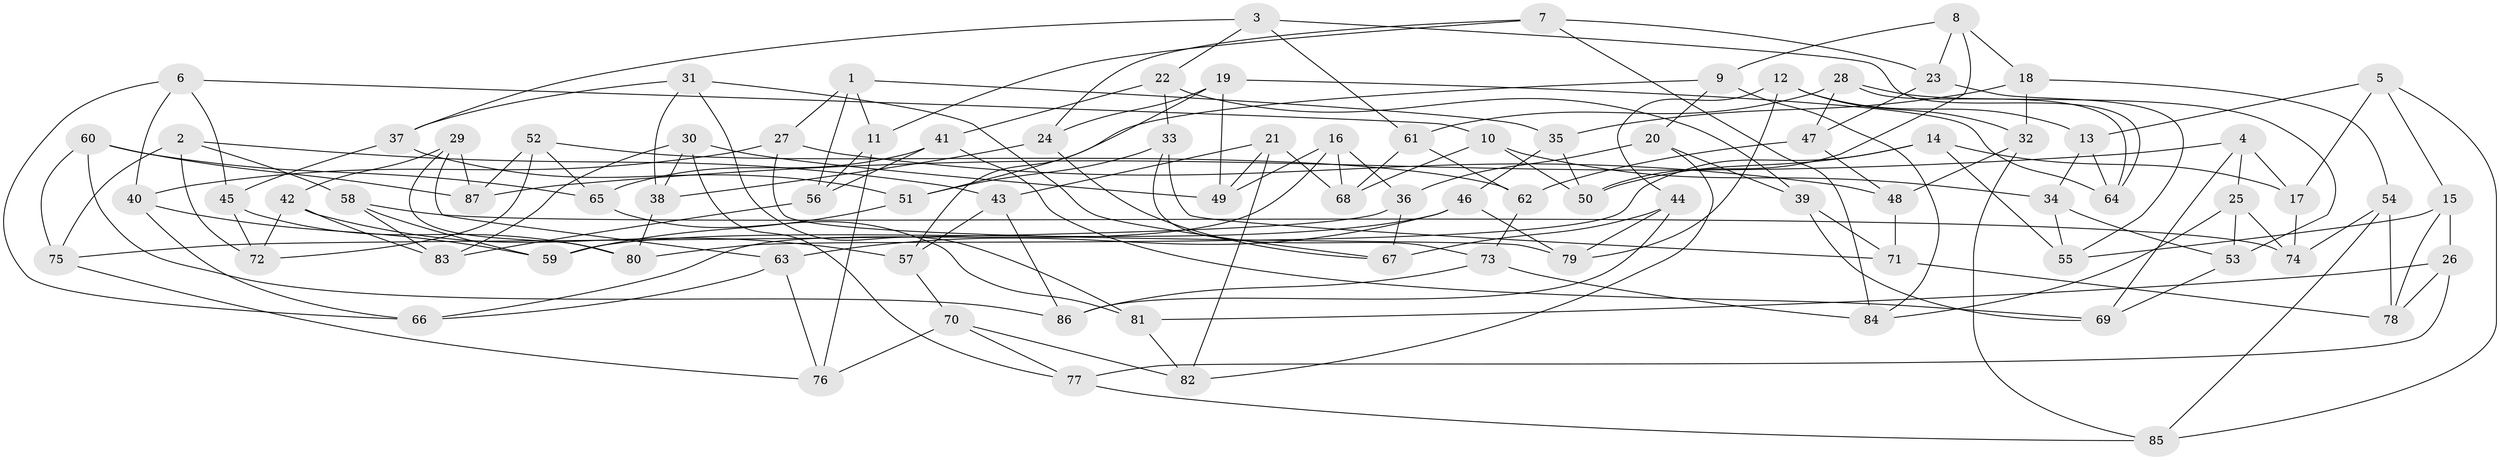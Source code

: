 // Generated by graph-tools (version 1.1) at 2025/50/03/09/25 03:50:47]
// undirected, 87 vertices, 174 edges
graph export_dot {
graph [start="1"]
  node [color=gray90,style=filled];
  1;
  2;
  3;
  4;
  5;
  6;
  7;
  8;
  9;
  10;
  11;
  12;
  13;
  14;
  15;
  16;
  17;
  18;
  19;
  20;
  21;
  22;
  23;
  24;
  25;
  26;
  27;
  28;
  29;
  30;
  31;
  32;
  33;
  34;
  35;
  36;
  37;
  38;
  39;
  40;
  41;
  42;
  43;
  44;
  45;
  46;
  47;
  48;
  49;
  50;
  51;
  52;
  53;
  54;
  55;
  56;
  57;
  58;
  59;
  60;
  61;
  62;
  63;
  64;
  65;
  66;
  67;
  68;
  69;
  70;
  71;
  72;
  73;
  74;
  75;
  76;
  77;
  78;
  79;
  80;
  81;
  82;
  83;
  84;
  85;
  86;
  87;
  1 -- 56;
  1 -- 11;
  1 -- 27;
  1 -- 35;
  2 -- 43;
  2 -- 58;
  2 -- 75;
  2 -- 72;
  3 -- 22;
  3 -- 64;
  3 -- 37;
  3 -- 61;
  4 -- 87;
  4 -- 25;
  4 -- 69;
  4 -- 17;
  5 -- 85;
  5 -- 17;
  5 -- 13;
  5 -- 15;
  6 -- 10;
  6 -- 45;
  6 -- 66;
  6 -- 40;
  7 -- 11;
  7 -- 24;
  7 -- 23;
  7 -- 84;
  8 -- 50;
  8 -- 23;
  8 -- 9;
  8 -- 18;
  9 -- 51;
  9 -- 20;
  9 -- 84;
  10 -- 50;
  10 -- 34;
  10 -- 68;
  11 -- 56;
  11 -- 76;
  12 -- 44;
  12 -- 32;
  12 -- 13;
  12 -- 79;
  13 -- 34;
  13 -- 64;
  14 -- 50;
  14 -- 17;
  14 -- 80;
  14 -- 55;
  15 -- 78;
  15 -- 26;
  15 -- 55;
  16 -- 68;
  16 -- 66;
  16 -- 49;
  16 -- 36;
  17 -- 74;
  18 -- 54;
  18 -- 32;
  18 -- 35;
  19 -- 57;
  19 -- 64;
  19 -- 49;
  19 -- 24;
  20 -- 36;
  20 -- 82;
  20 -- 39;
  21 -- 82;
  21 -- 68;
  21 -- 43;
  21 -- 49;
  22 -- 41;
  22 -- 39;
  22 -- 33;
  23 -- 55;
  23 -- 47;
  24 -- 67;
  24 -- 38;
  25 -- 74;
  25 -- 84;
  25 -- 53;
  26 -- 77;
  26 -- 81;
  26 -- 78;
  27 -- 79;
  27 -- 48;
  27 -- 40;
  28 -- 64;
  28 -- 61;
  28 -- 53;
  28 -- 47;
  29 -- 63;
  29 -- 80;
  29 -- 87;
  29 -- 42;
  30 -- 77;
  30 -- 38;
  30 -- 83;
  30 -- 49;
  31 -- 38;
  31 -- 67;
  31 -- 37;
  31 -- 81;
  32 -- 85;
  32 -- 48;
  33 -- 71;
  33 -- 51;
  33 -- 73;
  34 -- 55;
  34 -- 53;
  35 -- 50;
  35 -- 46;
  36 -- 67;
  36 -- 75;
  37 -- 45;
  37 -- 51;
  38 -- 80;
  39 -- 69;
  39 -- 71;
  40 -- 66;
  40 -- 59;
  41 -- 69;
  41 -- 65;
  41 -- 56;
  42 -- 83;
  42 -- 72;
  42 -- 57;
  43 -- 86;
  43 -- 57;
  44 -- 79;
  44 -- 86;
  44 -- 67;
  45 -- 72;
  45 -- 80;
  46 -- 59;
  46 -- 79;
  46 -- 63;
  47 -- 48;
  47 -- 62;
  48 -- 71;
  51 -- 59;
  52 -- 62;
  52 -- 72;
  52 -- 87;
  52 -- 65;
  53 -- 69;
  54 -- 74;
  54 -- 85;
  54 -- 78;
  56 -- 83;
  57 -- 70;
  58 -- 74;
  58 -- 59;
  58 -- 83;
  60 -- 65;
  60 -- 75;
  60 -- 86;
  60 -- 87;
  61 -- 62;
  61 -- 68;
  62 -- 73;
  63 -- 76;
  63 -- 66;
  65 -- 81;
  70 -- 77;
  70 -- 76;
  70 -- 82;
  71 -- 78;
  73 -- 84;
  73 -- 86;
  75 -- 76;
  77 -- 85;
  81 -- 82;
}
